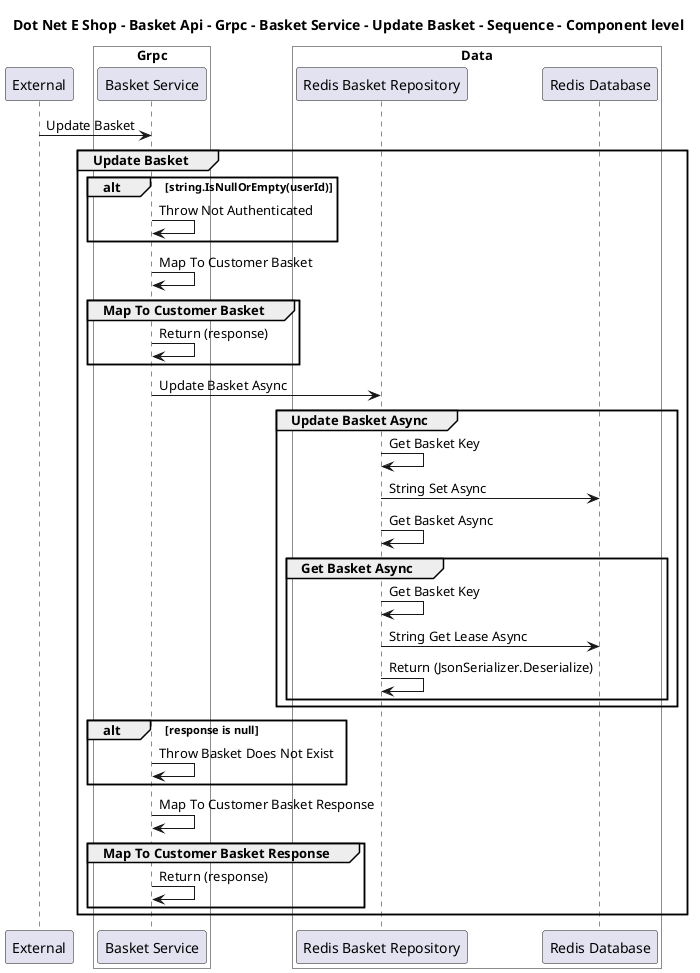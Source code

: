 @startuml

title Dot Net E Shop - Basket Api - Grpc - Basket Service - Update Basket - Sequence - Component level

participant "External" as C4InterFlow.SoftwareSystems.ExternalSystem

box "Basket Api" #White
    
box "Grpc" #White
    participant "Basket Service" as DotNetEShop.SoftwareSystems.BasketApi.Containers.Grpc.Components.BasketService
end box

    
box "Data" #White
    participant "Redis Basket Repository" as DotNetEShop.SoftwareSystems.BasketApi.Containers.Data.Components.RedisBasketRepository
    participant "Redis Database" as DotNetEShop.SoftwareSystems.BasketApi.Containers.Data.Components.RedisDatabase
end box

end box


C4InterFlow.SoftwareSystems.ExternalSystem -> DotNetEShop.SoftwareSystems.BasketApi.Containers.Grpc.Components.BasketService : Update Basket
group Update Basket
alt string.IsNullOrEmpty(userId)
DotNetEShop.SoftwareSystems.BasketApi.Containers.Grpc.Components.BasketService -> DotNetEShop.SoftwareSystems.BasketApi.Containers.Grpc.Components.BasketService : Throw Not Authenticated
end
DotNetEShop.SoftwareSystems.BasketApi.Containers.Grpc.Components.BasketService -> DotNetEShop.SoftwareSystems.BasketApi.Containers.Grpc.Components.BasketService : Map To Customer Basket
group Map To Customer Basket
DotNetEShop.SoftwareSystems.BasketApi.Containers.Grpc.Components.BasketService -> DotNetEShop.SoftwareSystems.BasketApi.Containers.Grpc.Components.BasketService : Return (response)
end
DotNetEShop.SoftwareSystems.BasketApi.Containers.Grpc.Components.BasketService -> DotNetEShop.SoftwareSystems.BasketApi.Containers.Data.Components.RedisBasketRepository : Update Basket Async
group Update Basket Async
DotNetEShop.SoftwareSystems.BasketApi.Containers.Data.Components.RedisBasketRepository -> DotNetEShop.SoftwareSystems.BasketApi.Containers.Data.Components.RedisBasketRepository : Get Basket Key
DotNetEShop.SoftwareSystems.BasketApi.Containers.Data.Components.RedisBasketRepository -> DotNetEShop.SoftwareSystems.BasketApi.Containers.Data.Components.RedisDatabase : String Set Async
DotNetEShop.SoftwareSystems.BasketApi.Containers.Data.Components.RedisBasketRepository -> DotNetEShop.SoftwareSystems.BasketApi.Containers.Data.Components.RedisBasketRepository : Get Basket Async
group Get Basket Async
DotNetEShop.SoftwareSystems.BasketApi.Containers.Data.Components.RedisBasketRepository -> DotNetEShop.SoftwareSystems.BasketApi.Containers.Data.Components.RedisBasketRepository : Get Basket Key
DotNetEShop.SoftwareSystems.BasketApi.Containers.Data.Components.RedisBasketRepository -> DotNetEShop.SoftwareSystems.BasketApi.Containers.Data.Components.RedisDatabase : String Get Lease Async
DotNetEShop.SoftwareSystems.BasketApi.Containers.Data.Components.RedisBasketRepository -> DotNetEShop.SoftwareSystems.BasketApi.Containers.Data.Components.RedisBasketRepository : Return (JsonSerializer.Deserialize)
end
end
alt response is null
DotNetEShop.SoftwareSystems.BasketApi.Containers.Grpc.Components.BasketService -> DotNetEShop.SoftwareSystems.BasketApi.Containers.Grpc.Components.BasketService : Throw Basket Does Not Exist
end
DotNetEShop.SoftwareSystems.BasketApi.Containers.Grpc.Components.BasketService -> DotNetEShop.SoftwareSystems.BasketApi.Containers.Grpc.Components.BasketService : Map To Customer Basket Response
group Map To Customer Basket Response
DotNetEShop.SoftwareSystems.BasketApi.Containers.Grpc.Components.BasketService -> DotNetEShop.SoftwareSystems.BasketApi.Containers.Grpc.Components.BasketService : Return (response)
end
end


@enduml
